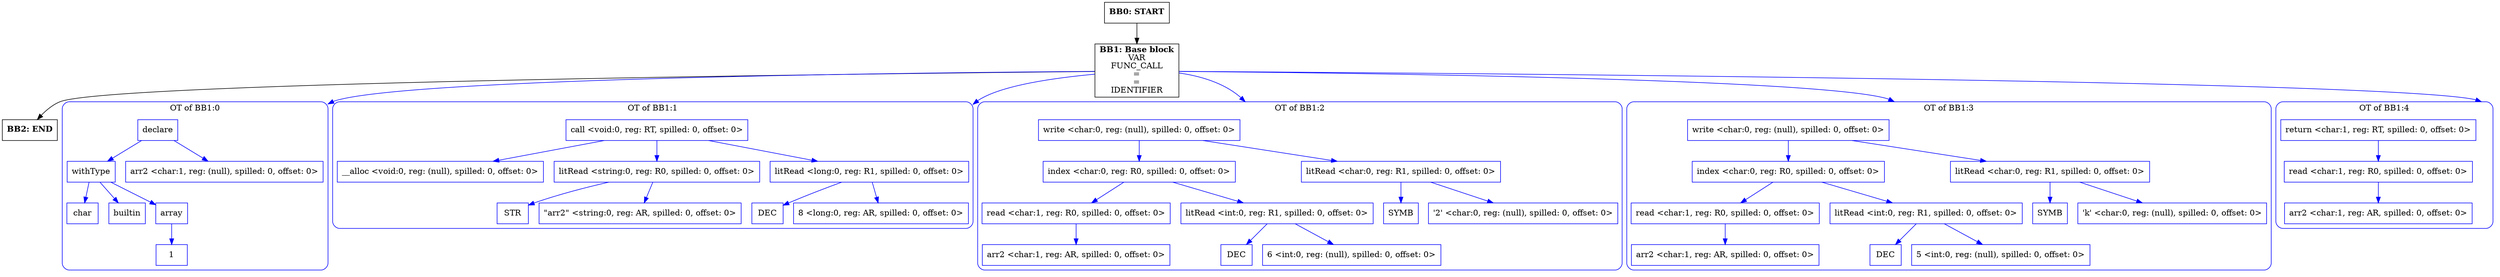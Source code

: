 digraph CFG {
    compound=true;
    graph [splines=true];
    node [shape=rectangle];

    BB2 [label=<<B>BB2: END</B><BR ALIGN="CENTER"/>>];
    BB1 [label=<<B>BB1: Base block</B><BR ALIGN="CENTER"/>VAR<BR ALIGN="CENTER"/>FUNC_CALL<BR ALIGN="CENTER"/>=<BR ALIGN="CENTER"/>=<BR ALIGN="CENTER"/>IDENTIFIER<BR ALIGN="CENTER"/>>];
    subgraph cluster_instruction0 {
        label = "OT of BB1:0";
        style=rounded;
        color=blue;
        entry0 [shape=point, style=invis];
        node0 [label="declare", color=blue];
        node1 [label="withType", color=blue];
        node2 [label="char", color=blue];
        node1 -> node2[color=blue];
        node3 [label="builtin", color=blue];
        node1 -> node3[color=blue];
        node4 [label="array", color=blue];
        node5 [label="1", color=blue];
        node4 -> node5[color=blue];
        node1 -> node4[color=blue];
        node0 -> node1[color=blue];
        node6 [label="arr2 <char:1, reg: (null), spilled: 0, offset: 0>", color=blue];
        node0 -> node6[color=blue];
    }
    BB1 -> entry0 [lhead=cluster_instruction0, color=blue];
    subgraph cluster_instruction1 {
        label = "OT of BB1:1";
        style=rounded;
        color=blue;
        entry1 [shape=point, style=invis];
        node7 [label="call <void:0, reg: RT, spilled: 0, offset: 0>", color=blue];
        node8 [label="__alloc <void:0, reg: (null), spilled: 0, offset: 0>", color=blue];
        node7 -> node8[color=blue];
        node9 [label="litRead <string:0, reg: R0, spilled: 0, offset: 0>", color=blue];
        node10 [label="STR", color=blue];
        node9 -> node10[color=blue];
        node11 [label="\"arr2\" <string:0, reg: AR, spilled: 0, offset: 0>", color=blue];
        node9 -> node11[color=blue];
        node7 -> node9[color=blue];
        node12 [label="litRead <long:0, reg: R1, spilled: 0, offset: 0>", color=blue];
        node13 [label="DEC", color=blue];
        node12 -> node13[color=blue];
        node14 [label="8 <long:0, reg: AR, spilled: 0, offset: 0>", color=blue];
        node12 -> node14[color=blue];
        node7 -> node12[color=blue];
    }
    BB1 -> entry1 [lhead=cluster_instruction1, color=blue];
    subgraph cluster_instruction2 {
        label = "OT of BB1:2";
        style=rounded;
        color=blue;
        entry2 [shape=point, style=invis];
        node15 [label="write <char:0, reg: (null), spilled: 0, offset: 0>", color=blue];
        node16 [label="index <char:0, reg: R0, spilled: 0, offset: 0>", color=blue];
        node17 [label="read <char:1, reg: R0, spilled: 0, offset: 0>", color=blue];
        node18 [label="arr2 <char:1, reg: AR, spilled: 0, offset: 0>", color=blue];
        node17 -> node18[color=blue];
        node16 -> node17[color=blue];
        node19 [label="litRead <int:0, reg: R1, spilled: 0, offset: 0>", color=blue];
        node20 [label="DEC", color=blue];
        node19 -> node20[color=blue];
        node21 [label="6 <int:0, reg: (null), spilled: 0, offset: 0>", color=blue];
        node19 -> node21[color=blue];
        node16 -> node19[color=blue];
        node15 -> node16[color=blue];
        node22 [label="litRead <char:0, reg: R1, spilled: 0, offset: 0>", color=blue];
        node23 [label="SYMB", color=blue];
        node22 -> node23[color=blue];
        node24 [label="'2' <char:0, reg: (null), spilled: 0, offset: 0>", color=blue];
        node22 -> node24[color=blue];
        node15 -> node22[color=blue];
    }
    BB1 -> entry2 [lhead=cluster_instruction2, color=blue];
    subgraph cluster_instruction3 {
        label = "OT of BB1:3";
        style=rounded;
        color=blue;
        entry3 [shape=point, style=invis];
        node25 [label="write <char:0, reg: (null), spilled: 0, offset: 0>", color=blue];
        node26 [label="index <char:0, reg: R0, spilled: 0, offset: 0>", color=blue];
        node27 [label="read <char:1, reg: R0, spilled: 0, offset: 0>", color=blue];
        node28 [label="arr2 <char:1, reg: AR, spilled: 0, offset: 0>", color=blue];
        node27 -> node28[color=blue];
        node26 -> node27[color=blue];
        node29 [label="litRead <int:0, reg: R1, spilled: 0, offset: 0>", color=blue];
        node30 [label="DEC", color=blue];
        node29 -> node30[color=blue];
        node31 [label="5 <int:0, reg: (null), spilled: 0, offset: 0>", color=blue];
        node29 -> node31[color=blue];
        node26 -> node29[color=blue];
        node25 -> node26[color=blue];
        node32 [label="litRead <char:0, reg: R1, spilled: 0, offset: 0>", color=blue];
        node33 [label="SYMB", color=blue];
        node32 -> node33[color=blue];
        node34 [label="'k' <char:0, reg: (null), spilled: 0, offset: 0>", color=blue];
        node32 -> node34[color=blue];
        node25 -> node32[color=blue];
    }
    BB1 -> entry3 [lhead=cluster_instruction3, color=blue];
    subgraph cluster_instruction4 {
        label = "OT of BB1:4";
        style=rounded;
        color=blue;
        entry4 [shape=point, style=invis];
        node35 [label="return <char:1, reg: RT, spilled: 0, offset: 0>", color=blue];
        node36 [label="read <char:1, reg: R0, spilled: 0, offset: 0>", color=blue];
        node37 [label="arr2 <char:1, reg: AR, spilled: 0, offset: 0>", color=blue];
        node36 -> node37[color=blue];
        node35 -> node36[color=blue];
    }
    BB1 -> entry4 [lhead=cluster_instruction4, color=blue];
    BB0 [label=<<B>BB0: START</B><BR ALIGN="CENTER"/>>];

    BB1 -> BB2;
    BB0 -> BB1;
}
